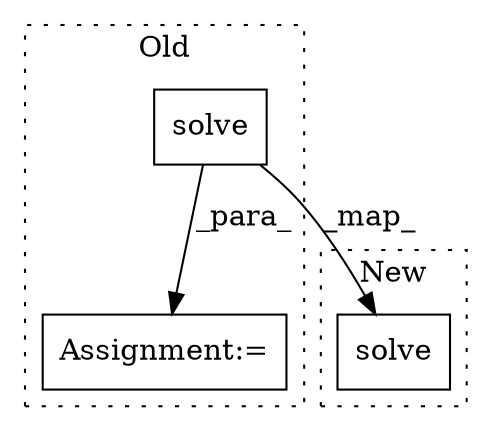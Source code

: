 digraph G {
subgraph cluster0 {
1 [label="solve" a="32" s="5051,5060" l="6,1" shape="box"];
3 [label="Assignment:=" a="7" s="5037" l="1" shape="box"];
label = "Old";
style="dotted";
}
subgraph cluster1 {
2 [label="solve" a="32" s="4929,4944" l="6,1" shape="box"];
label = "New";
style="dotted";
}
1 -> 3 [label="_para_"];
1 -> 2 [label="_map_"];
}